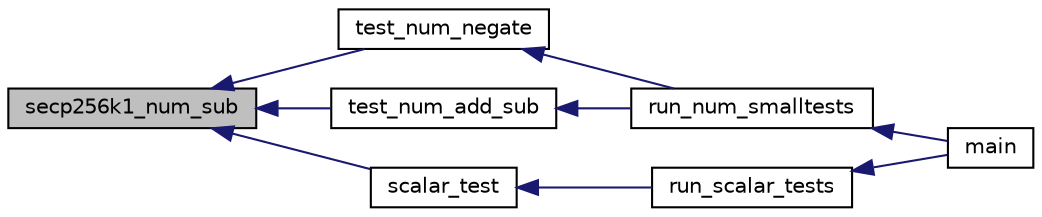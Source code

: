 digraph "secp256k1_num_sub"
{
  edge [fontname="Helvetica",fontsize="10",labelfontname="Helvetica",labelfontsize="10"];
  node [fontname="Helvetica",fontsize="10",shape=record];
  rankdir="LR";
  Node86 [label="secp256k1_num_sub",height=0.2,width=0.4,color="black", fillcolor="grey75", style="filled", fontcolor="black"];
  Node86 -> Node87 [dir="back",color="midnightblue",fontsize="10",style="solid",fontname="Helvetica"];
  Node87 [label="test_num_negate",height=0.2,width=0.4,color="black", fillcolor="white", style="filled",URL="$d5/d7f/tests_8c.html#a6cccf1ffe3b4863fec653e8bae8c0cb0"];
  Node87 -> Node88 [dir="back",color="midnightblue",fontsize="10",style="solid",fontname="Helvetica"];
  Node88 [label="run_num_smalltests",height=0.2,width=0.4,color="black", fillcolor="white", style="filled",URL="$d5/d7f/tests_8c.html#a6744389614cf74a9b2c10c29e2ddba5c"];
  Node88 -> Node89 [dir="back",color="midnightblue",fontsize="10",style="solid",fontname="Helvetica"];
  Node89 [label="main",height=0.2,width=0.4,color="black", fillcolor="white", style="filled",URL="$d5/d7f/tests_8c.html#a3c04138a5bfe5d72780bb7e82a18e627"];
  Node86 -> Node90 [dir="back",color="midnightblue",fontsize="10",style="solid",fontname="Helvetica"];
  Node90 [label="test_num_add_sub",height=0.2,width=0.4,color="black", fillcolor="white", style="filled",URL="$d5/d7f/tests_8c.html#afee6025ad0daa3ed03a0e666a42bb0e7"];
  Node90 -> Node88 [dir="back",color="midnightblue",fontsize="10",style="solid",fontname="Helvetica"];
  Node86 -> Node91 [dir="back",color="midnightblue",fontsize="10",style="solid",fontname="Helvetica"];
  Node91 [label="scalar_test",height=0.2,width=0.4,color="black", fillcolor="white", style="filled",URL="$d5/d7f/tests_8c.html#a0ac2e9ed5b8ba27e48fba5150cebfa82"];
  Node91 -> Node92 [dir="back",color="midnightblue",fontsize="10",style="solid",fontname="Helvetica"];
  Node92 [label="run_scalar_tests",height=0.2,width=0.4,color="black", fillcolor="white", style="filled",URL="$d5/d7f/tests_8c.html#afc29a3cda8faeba097ce967f24fcb9d1"];
  Node92 -> Node89 [dir="back",color="midnightblue",fontsize="10",style="solid",fontname="Helvetica"];
}
